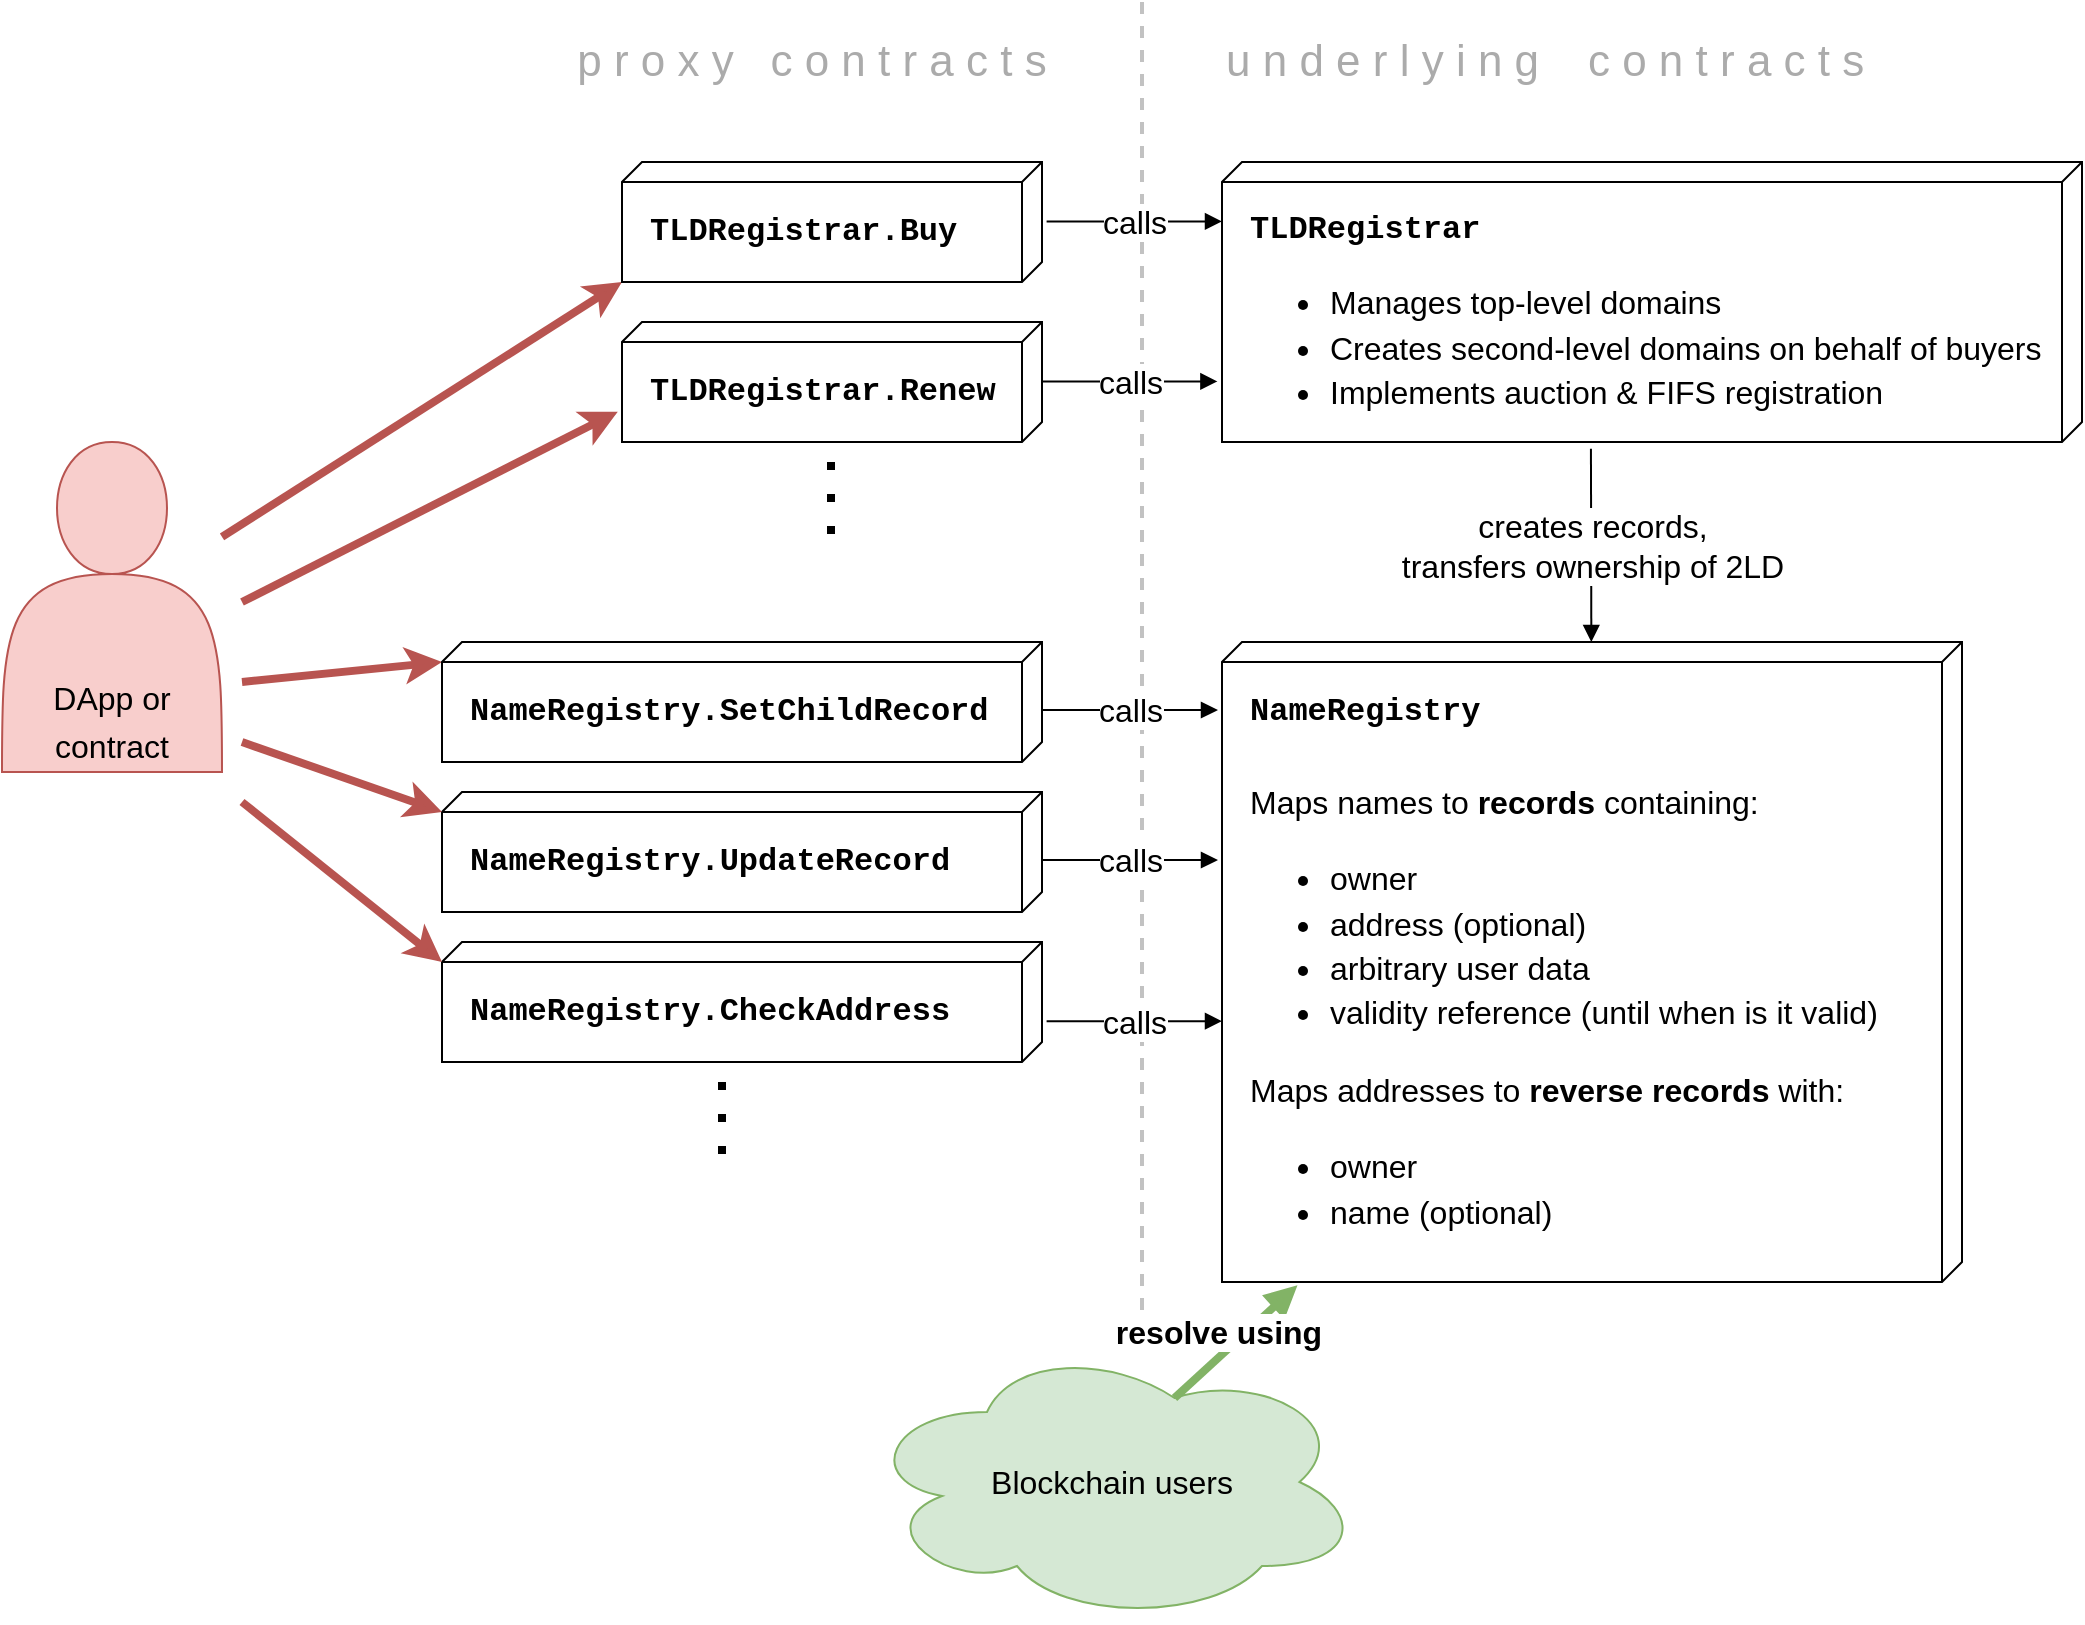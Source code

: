 <mxfile version="14.4.3" type="device"><diagram name="Page-1" id="9f46799a-70d6-7492-0946-bef42562c5a5"><mxGraphModel dx="3447" dy="2117" grid="1" gridSize="10" guides="1" tooltips="1" connect="1" arrows="1" fold="1" page="1" pageScale="1" pageWidth="1100" pageHeight="850" background="#ffffff" math="0" shadow="0"><root><mxCell id="0"/><mxCell id="1" parent="0"/><mxCell id="I59iWlHuwsUsZbzBFMiJ-25" value="" style="endArrow=none;html=1;strokeWidth=2;fontSize=22;dashed=1;strokeColor=#C2C2C2;spacing=2;jumpSize=12;startSize=6;jumpStyle=none;endSize=6;targetPerimeterSpacing=0;" parent="1" edge="1"><mxGeometry width="50" height="50" relative="1" as="geometry"><mxPoint y="-40" as="sourcePoint"/><mxPoint y="620" as="targetPoint"/></mxGeometry></mxCell><mxCell id="BdaVvMb0XZOWNrcOyZhd-1" value="&lt;font style=&quot;line-height: 140%&quot;&gt;&lt;font face=&quot;Courier New&quot;&gt;&lt;b&gt;&lt;font style=&quot;font-size: 16px&quot;&gt;NameRegistry&lt;/font&gt;&lt;br style=&quot;font-size: 16px&quot;&gt;&lt;br style=&quot;font-size: 16px&quot;&gt;&lt;/b&gt;&lt;/font&gt;Maps names to &lt;b&gt;records&lt;/b&gt; containing:&lt;br&gt;&lt;ul style=&quot;font-size: 16px&quot;&gt;&lt;li&gt;&lt;font style=&quot;font-size: 16px&quot;&gt;owner&lt;/font&gt;&lt;/li&gt;&lt;li&gt;address (optional)&lt;/li&gt;&lt;li&gt;&lt;span&gt;arbitrary user data&lt;/span&gt;&lt;/li&gt;&lt;li&gt;&lt;span&gt;validity reference (until when is&amp;nbsp;&lt;/span&gt;it valid)&lt;/li&gt;&lt;/ul&gt;&lt;div&gt;Maps addresses to &lt;b&gt;reverse records&lt;/b&gt; with:&lt;br&gt;&lt;ul style=&quot;line-height: 22.4px&quot;&gt;&lt;li&gt;owner&lt;/li&gt;&lt;li&gt;name (optional)&lt;/li&gt;&lt;/ul&gt;&lt;/div&gt;&lt;/font&gt;" style="verticalAlign=top;align=left;spacingTop=16;spacingLeft=12;spacingRight=12;shape=cube;size=10;direction=south;fontStyle=0;html=1;fontSize=16;fontColor=#000000;whiteSpace=wrap;" parent="1" vertex="1"><mxGeometry x="40" y="280" width="370" height="320" as="geometry"/></mxCell><mxCell id="BdaVvMb0XZOWNrcOyZhd-8" value="&lt;font&gt;&lt;font style=&quot;font-weight: bold ; font-family: &amp;#34;courier new&amp;#34; ; font-size: 16px&quot;&gt;TLDRegistrar&lt;/font&gt;&lt;br style=&quot;font-size: 16px&quot;&gt;&lt;ul style=&quot;line-height: 140%&quot;&gt;&lt;li&gt;&lt;font&gt;Manages top-level domains&lt;/font&gt;&lt;/li&gt;&lt;li&gt;&lt;font&gt;Creates second-level domains on behalf of buyers&lt;/font&gt;&lt;/li&gt;&lt;li&gt;&lt;font&gt;Implements auction &amp;amp; FIFS registration&lt;/font&gt;&lt;/li&gt;&lt;/ul&gt;&lt;/font&gt;" style="verticalAlign=top;align=left;spacingTop=16;spacingLeft=12;spacingRight=12;shape=cube;size=10;direction=south;fontStyle=0;html=1;fontSize=16;fontColor=#000000;" parent="1" vertex="1"><mxGeometry x="40" y="40" width="430" height="140" as="geometry"/></mxCell><mxCell id="BdaVvMb0XZOWNrcOyZhd-10" value="creates records,&lt;br&gt;transfers ownership of 2LD" style="html=1;verticalAlign=middle;endArrow=block;fontSize=16;fontColor=#000000;strokeWidth=1;exitX=1.024;exitY=0.571;exitDx=0;exitDy=0;exitPerimeter=0;" parent="1" source="BdaVvMb0XZOWNrcOyZhd-8" target="BdaVvMb0XZOWNrcOyZhd-1" edge="1"><mxGeometry width="80" relative="1" as="geometry"><mxPoint x="174" y="162" as="sourcePoint"/><mxPoint x="101" y="370" as="targetPoint"/></mxGeometry></mxCell><mxCell id="JLqXXN6Le2CpG2_xC3Ge-8" value="" style="rounded=0;orthogonalLoop=1;jettySize=auto;html=1;fontSize=16;fillColor=#f8cecc;strokeColor=#b85450;strokeWidth=4;entryX=1;entryY=1;entryDx=0;entryDy=0;entryPerimeter=0;" parent="1" source="JLqXXN6Le2CpG2_xC3Ge-3" target="I59iWlHuwsUsZbzBFMiJ-16" edge="1"><mxGeometry relative="1" as="geometry"><mxPoint x="-254" y="90" as="targetPoint"/></mxGeometry></mxCell><mxCell id="JLqXXN6Le2CpG2_xC3Ge-3" value="&lt;font style=&quot;font-size: 20px&quot;&gt;&lt;span style=&quot;font-size: 16px&quot;&gt;DApp or contract&lt;/span&gt;&lt;/font&gt;" style="shape=actor;whiteSpace=wrap;html=1;fontSize=20;verticalAlign=bottom;fontStyle=0;fillColor=#f8cecc;strokeColor=#b85450;" parent="1" vertex="1"><mxGeometry x="-570" y="180" width="110" height="165" as="geometry"/></mxCell><mxCell id="JLqXXN6Le2CpG2_xC3Ge-9" value="" style="rounded=0;orthogonalLoop=1;jettySize=auto;html=1;entryX=0;entryY=0;entryDx=10;entryDy=300;entryPerimeter=0;fontSize=16;fillColor=#f8cecc;strokeColor=#b85450;strokeWidth=4;" parent="1" target="I59iWlHuwsUsZbzBFMiJ-1" edge="1"><mxGeometry x="-0.136" y="2" relative="1" as="geometry"><mxPoint x="-450" y="300" as="sourcePoint"/><mxPoint x="44.96" y="136.88" as="targetPoint"/><mxPoint x="1" as="offset"/></mxGeometry></mxCell><mxCell id="JLqXXN6Le2CpG2_xC3Ge-15" value="Blockchain users" style="ellipse;shape=cloud;whiteSpace=wrap;html=1;fontSize=16;fillColor=#d5e8d4;strokeColor=#82b366;" parent="1" vertex="1"><mxGeometry x="-140" y="630" width="250" height="140" as="geometry"/></mxCell><mxCell id="JLqXXN6Le2CpG2_xC3Ge-24" value="resolve using" style="html=1;verticalAlign=middle;endArrow=block;fontSize=16;fillColor=#d5e8d4;strokeColor=#82b366;strokeWidth=4;fontStyle=1;exitX=0.625;exitY=0.2;exitDx=0;exitDy=0;exitPerimeter=0;entryX=1.005;entryY=0.898;entryDx=0;entryDy=0;entryPerimeter=0;" parent="1" source="JLqXXN6Le2CpG2_xC3Ge-15" edge="1" target="BdaVvMb0XZOWNrcOyZhd-1"><mxGeometry x="-0.072" y="9" width="80" relative="1" as="geometry"><mxPoint x="70" y="670" as="sourcePoint"/><mxPoint x="70" y="614" as="targetPoint"/><mxPoint x="-1" as="offset"/></mxGeometry></mxCell><mxCell id="I59iWlHuwsUsZbzBFMiJ-1" value="&lt;font style=&quot;line-height: 140%&quot;&gt;&lt;font face=&quot;Courier New&quot;&gt;&lt;b&gt;&lt;font style=&quot;font-size: 16px&quot;&gt;NameRegistry.SetChildRecord&lt;/font&gt;&lt;/b&gt;&lt;/font&gt;&lt;/font&gt;" style="verticalAlign=top;align=left;spacingTop=16;spacingLeft=12;spacingRight=12;shape=cube;size=10;direction=south;fontStyle=0;html=1;fontSize=16;fontColor=#000000;whiteSpace=wrap;" parent="1" vertex="1"><mxGeometry x="-350" y="280" width="300" height="60" as="geometry"/></mxCell><mxCell id="I59iWlHuwsUsZbzBFMiJ-3" value="calls" style="html=1;verticalAlign=middle;endArrow=block;fontSize=16;fontColor=#000000;strokeWidth=1;exitX=0.567;exitY=-0.001;exitDx=0;exitDy=0;exitPerimeter=0;" parent="1" source="I59iWlHuwsUsZbzBFMiJ-1" edge="1"><mxGeometry width="80" relative="1" as="geometry"><mxPoint x="-120.0" y="390.0" as="sourcePoint"/><mxPoint x="38" y="314" as="targetPoint"/></mxGeometry></mxCell><mxCell id="I59iWlHuwsUsZbzBFMiJ-4" value="&lt;font style=&quot;line-height: 140%&quot;&gt;&lt;font face=&quot;Courier New&quot;&gt;&lt;b&gt;&lt;font style=&quot;font-size: 16px&quot;&gt;NameRegistry.UpdateRecord&lt;/font&gt;&lt;/b&gt;&lt;/font&gt;&lt;/font&gt;" style="verticalAlign=top;align=left;spacingTop=16;spacingLeft=12;spacingRight=12;shape=cube;size=10;direction=south;fontStyle=0;html=1;fontSize=16;fontColor=#000000;whiteSpace=wrap;" parent="1" vertex="1"><mxGeometry x="-350" y="355" width="300" height="60" as="geometry"/></mxCell><mxCell id="I59iWlHuwsUsZbzBFMiJ-5" value="calls" style="html=1;verticalAlign=middle;endArrow=block;fontSize=16;fontColor=#000000;strokeWidth=1;exitX=0.567;exitY=-0.001;exitDx=0;exitDy=0;exitPerimeter=0;" parent="1" source="I59iWlHuwsUsZbzBFMiJ-4" edge="1"><mxGeometry width="80" relative="1" as="geometry"><mxPoint x="-120.0" y="465.0" as="sourcePoint"/><mxPoint x="38" y="389" as="targetPoint"/></mxGeometry></mxCell><mxCell id="I59iWlHuwsUsZbzBFMiJ-8" value="" style="endArrow=none;dashed=1;html=1;dashPattern=1 3;strokeWidth=4;" parent="1" edge="1"><mxGeometry width="50" height="50" relative="1" as="geometry"><mxPoint x="-210" y="500" as="sourcePoint"/><mxPoint x="-210" y="540" as="targetPoint"/></mxGeometry></mxCell><mxCell id="I59iWlHuwsUsZbzBFMiJ-9" value="&lt;font style=&quot;line-height: 140%&quot;&gt;&lt;font face=&quot;Courier New&quot;&gt;&lt;b&gt;&lt;font style=&quot;font-size: 16px&quot;&gt;NameRegistry.CheckAddress&lt;/font&gt;&lt;/b&gt;&lt;/font&gt;&lt;/font&gt;" style="verticalAlign=top;align=left;spacingTop=16;spacingLeft=12;spacingRight=12;shape=cube;size=10;direction=south;fontStyle=0;html=1;fontSize=16;fontColor=#000000;whiteSpace=wrap;" parent="1" vertex="1"><mxGeometry x="-350" y="430" width="300" height="60" as="geometry"/></mxCell><mxCell id="I59iWlHuwsUsZbzBFMiJ-10" value="calls" style="html=1;verticalAlign=middle;endArrow=block;fontSize=16;fontColor=#000000;strokeWidth=1;exitX=0.567;exitY=-0.001;exitDx=0;exitDy=0;exitPerimeter=0;" parent="1" edge="1"><mxGeometry width="80" relative="1" as="geometry"><mxPoint x="-47.7" y="469.6" as="sourcePoint"/><mxPoint x="40" y="469.58" as="targetPoint"/></mxGeometry></mxCell><mxCell id="I59iWlHuwsUsZbzBFMiJ-12" value="" style="rounded=0;orthogonalLoop=1;jettySize=auto;html=1;entryX=0;entryY=0;entryDx=10;entryDy=300;entryPerimeter=0;fontSize=16;fillColor=#f8cecc;strokeColor=#b85450;strokeWidth=4;" parent="1" target="I59iWlHuwsUsZbzBFMiJ-4" edge="1"><mxGeometry x="-0.136" y="2" relative="1" as="geometry"><mxPoint x="-450" y="330" as="sourcePoint"/><mxPoint x="-340" y="300" as="targetPoint"/><mxPoint x="1" as="offset"/></mxGeometry></mxCell><mxCell id="I59iWlHuwsUsZbzBFMiJ-13" value="" style="rounded=0;orthogonalLoop=1;jettySize=auto;html=1;entryX=0;entryY=0;entryDx=10;entryDy=300;entryPerimeter=0;fontSize=16;fillColor=#f8cecc;strokeColor=#b85450;strokeWidth=4;" parent="1" target="I59iWlHuwsUsZbzBFMiJ-9" edge="1"><mxGeometry x="-0.136" y="2" relative="1" as="geometry"><mxPoint x="-450" y="360" as="sourcePoint"/><mxPoint x="-340" y="375" as="targetPoint"/><mxPoint x="1" as="offset"/></mxGeometry></mxCell><mxCell id="I59iWlHuwsUsZbzBFMiJ-14" value="&lt;font style=&quot;line-height: 140%&quot;&gt;&lt;font face=&quot;Courier New&quot;&gt;&lt;b&gt;&lt;font style=&quot;font-size: 16px&quot;&gt;TLDRegistrar.Renew&lt;/font&gt;&lt;/b&gt;&lt;/font&gt;&lt;/font&gt;" style="verticalAlign=top;align=left;spacingTop=16;spacingLeft=12;spacingRight=12;shape=cube;size=10;direction=south;fontStyle=0;html=1;fontSize=16;fontColor=#000000;whiteSpace=wrap;" parent="1" vertex="1"><mxGeometry x="-260" y="120" width="210" height="60" as="geometry"/></mxCell><mxCell id="I59iWlHuwsUsZbzBFMiJ-16" value="&lt;font style=&quot;line-height: 140%&quot;&gt;&lt;font face=&quot;Courier New&quot;&gt;&lt;b&gt;&lt;font style=&quot;font-size: 16px&quot;&gt;TLDRegistrar.Buy&lt;/font&gt;&lt;/b&gt;&lt;/font&gt;&lt;/font&gt;" style="verticalAlign=top;align=left;spacingTop=16;spacingLeft=12;spacingRight=12;shape=cube;size=10;direction=south;fontStyle=0;html=1;fontSize=16;fontColor=#000000;whiteSpace=wrap;" parent="1" vertex="1"><mxGeometry x="-260" y="40" width="210" height="60" as="geometry"/></mxCell><mxCell id="I59iWlHuwsUsZbzBFMiJ-17" value="" style="rounded=0;orthogonalLoop=1;jettySize=auto;html=1;fontSize=16;fillColor=#f8cecc;strokeColor=#b85450;strokeWidth=4;entryX=0.747;entryY=1.01;entryDx=0;entryDy=0;entryPerimeter=0;" parent="1" target="I59iWlHuwsUsZbzBFMiJ-14" edge="1"><mxGeometry relative="1" as="geometry"><mxPoint x="-450" y="260" as="sourcePoint"/><mxPoint x="-243.57" y="91.96" as="targetPoint"/></mxGeometry></mxCell><mxCell id="I59iWlHuwsUsZbzBFMiJ-18" value="" style="endArrow=none;dashed=1;html=1;dashPattern=1 3;strokeWidth=4;" parent="1" edge="1"><mxGeometry width="50" height="50" relative="1" as="geometry"><mxPoint x="-155.5" y="190" as="sourcePoint"/><mxPoint x="-155.5" y="230" as="targetPoint"/></mxGeometry></mxCell><mxCell id="I59iWlHuwsUsZbzBFMiJ-19" value="calls" style="html=1;verticalAlign=middle;endArrow=block;fontSize=16;fontColor=#000000;strokeWidth=1;exitX=0.567;exitY=-0.001;exitDx=0;exitDy=0;exitPerimeter=0;" parent="1" edge="1"><mxGeometry width="80" relative="1" as="geometry"><mxPoint x="-47.7" y="69.73" as="sourcePoint"/><mxPoint x="40" y="69.71" as="targetPoint"/></mxGeometry></mxCell><mxCell id="I59iWlHuwsUsZbzBFMiJ-20" value="calls" style="html=1;verticalAlign=middle;endArrow=block;fontSize=16;fontColor=#000000;strokeWidth=1;exitX=0.567;exitY=-0.001;exitDx=0;exitDy=0;exitPerimeter=0;" parent="1" edge="1"><mxGeometry width="80" relative="1" as="geometry"><mxPoint x="-50.0" y="149.73" as="sourcePoint"/><mxPoint x="37.7" y="149.71" as="targetPoint"/></mxGeometry></mxCell><mxCell id="I59iWlHuwsUsZbzBFMiJ-22" value="p r o x y&amp;nbsp; &amp;nbsp;c o n t r a c t s" style="text;html=1;strokeColor=none;fillColor=none;align=center;verticalAlign=middle;whiteSpace=wrap;rounded=0;fontSize=22;spacing=2;fontColor=#ABABAB;" parent="1" vertex="1"><mxGeometry x="-330" y="-20" width="330" height="20" as="geometry"/></mxCell><mxCell id="I59iWlHuwsUsZbzBFMiJ-23" value="u n d e r l y i n g&amp;nbsp; &amp;nbsp; c o n t r a c t s" style="text;html=1;strokeColor=none;fillColor=none;align=left;verticalAlign=middle;whiteSpace=wrap;rounded=0;fontSize=22;spacing=2;fontColor=#ABABAB;" parent="1" vertex="1"><mxGeometry x="40" y="-20" width="430" height="20" as="geometry"/></mxCell></root></mxGraphModel></diagram></mxfile>